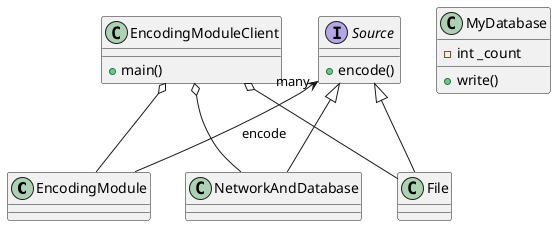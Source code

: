 @startuml DIP
class EncodingModule
class EncodingModuleClient
class File 
class MyDatabase 
class NetworkAndDatabase 
interface Source

Source "many" <--  EncodingModule : encode
Source <|-- File
Source <|-- NetworkAndDatabase
EncodingModuleClient o-- NetworkAndDatabase
EncodingModuleClient o-- File
EncodingModuleClient o-- EncodingModule
EncodingModuleClient : + main()
Source : + encode()
MyDatabase : + write()
MyDatabase : - int _count
@enduml
